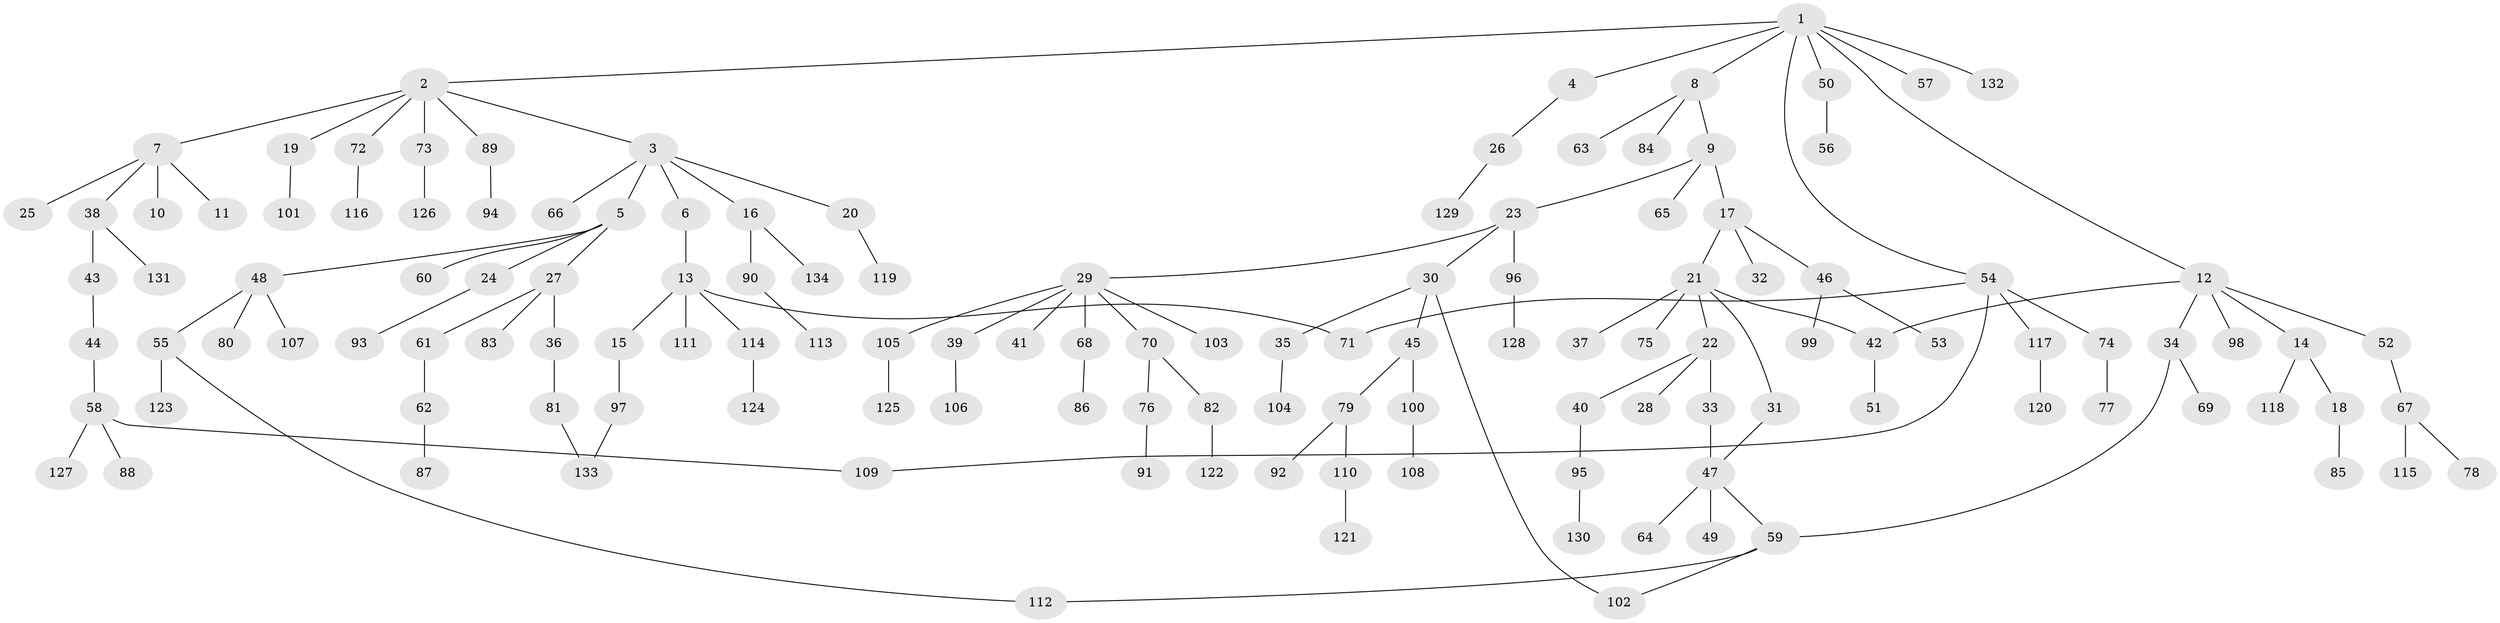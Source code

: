 // coarse degree distribution, {7: 0.018518518518518517, 3: 0.2037037037037037, 1: 0.4074074074074074, 2: 0.2222222222222222, 4: 0.09259259259259259, 5: 0.037037037037037035, 6: 0.018518518518518517}
// Generated by graph-tools (version 1.1) at 2025/36/03/04/25 23:36:01]
// undirected, 134 vertices, 141 edges
graph export_dot {
  node [color=gray90,style=filled];
  1;
  2;
  3;
  4;
  5;
  6;
  7;
  8;
  9;
  10;
  11;
  12;
  13;
  14;
  15;
  16;
  17;
  18;
  19;
  20;
  21;
  22;
  23;
  24;
  25;
  26;
  27;
  28;
  29;
  30;
  31;
  32;
  33;
  34;
  35;
  36;
  37;
  38;
  39;
  40;
  41;
  42;
  43;
  44;
  45;
  46;
  47;
  48;
  49;
  50;
  51;
  52;
  53;
  54;
  55;
  56;
  57;
  58;
  59;
  60;
  61;
  62;
  63;
  64;
  65;
  66;
  67;
  68;
  69;
  70;
  71;
  72;
  73;
  74;
  75;
  76;
  77;
  78;
  79;
  80;
  81;
  82;
  83;
  84;
  85;
  86;
  87;
  88;
  89;
  90;
  91;
  92;
  93;
  94;
  95;
  96;
  97;
  98;
  99;
  100;
  101;
  102;
  103;
  104;
  105;
  106;
  107;
  108;
  109;
  110;
  111;
  112;
  113;
  114;
  115;
  116;
  117;
  118;
  119;
  120;
  121;
  122;
  123;
  124;
  125;
  126;
  127;
  128;
  129;
  130;
  131;
  132;
  133;
  134;
  1 -- 2;
  1 -- 4;
  1 -- 8;
  1 -- 12;
  1 -- 50;
  1 -- 54;
  1 -- 57;
  1 -- 132;
  2 -- 3;
  2 -- 7;
  2 -- 19;
  2 -- 72;
  2 -- 73;
  2 -- 89;
  3 -- 5;
  3 -- 6;
  3 -- 16;
  3 -- 20;
  3 -- 66;
  4 -- 26;
  5 -- 24;
  5 -- 27;
  5 -- 48;
  5 -- 60;
  6 -- 13;
  7 -- 10;
  7 -- 11;
  7 -- 25;
  7 -- 38;
  8 -- 9;
  8 -- 63;
  8 -- 84;
  9 -- 17;
  9 -- 23;
  9 -- 65;
  12 -- 14;
  12 -- 34;
  12 -- 52;
  12 -- 98;
  12 -- 42;
  13 -- 15;
  13 -- 111;
  13 -- 114;
  13 -- 71;
  14 -- 18;
  14 -- 118;
  15 -- 97;
  16 -- 90;
  16 -- 134;
  17 -- 21;
  17 -- 32;
  17 -- 46;
  18 -- 85;
  19 -- 101;
  20 -- 119;
  21 -- 22;
  21 -- 31;
  21 -- 37;
  21 -- 42;
  21 -- 75;
  22 -- 28;
  22 -- 33;
  22 -- 40;
  23 -- 29;
  23 -- 30;
  23 -- 96;
  24 -- 93;
  26 -- 129;
  27 -- 36;
  27 -- 61;
  27 -- 83;
  29 -- 39;
  29 -- 41;
  29 -- 68;
  29 -- 70;
  29 -- 103;
  29 -- 105;
  30 -- 35;
  30 -- 45;
  30 -- 102;
  31 -- 47;
  33 -- 47;
  34 -- 69;
  34 -- 59;
  35 -- 104;
  36 -- 81;
  38 -- 43;
  38 -- 131;
  39 -- 106;
  40 -- 95;
  42 -- 51;
  43 -- 44;
  44 -- 58;
  45 -- 79;
  45 -- 100;
  46 -- 53;
  46 -- 99;
  47 -- 49;
  47 -- 59;
  47 -- 64;
  48 -- 55;
  48 -- 80;
  48 -- 107;
  50 -- 56;
  52 -- 67;
  54 -- 71;
  54 -- 74;
  54 -- 117;
  54 -- 109;
  55 -- 123;
  55 -- 112;
  58 -- 88;
  58 -- 109;
  58 -- 127;
  59 -- 102;
  59 -- 112;
  61 -- 62;
  62 -- 87;
  67 -- 78;
  67 -- 115;
  68 -- 86;
  70 -- 76;
  70 -- 82;
  72 -- 116;
  73 -- 126;
  74 -- 77;
  76 -- 91;
  79 -- 92;
  79 -- 110;
  81 -- 133;
  82 -- 122;
  89 -- 94;
  90 -- 113;
  95 -- 130;
  96 -- 128;
  97 -- 133;
  100 -- 108;
  105 -- 125;
  110 -- 121;
  114 -- 124;
  117 -- 120;
}
